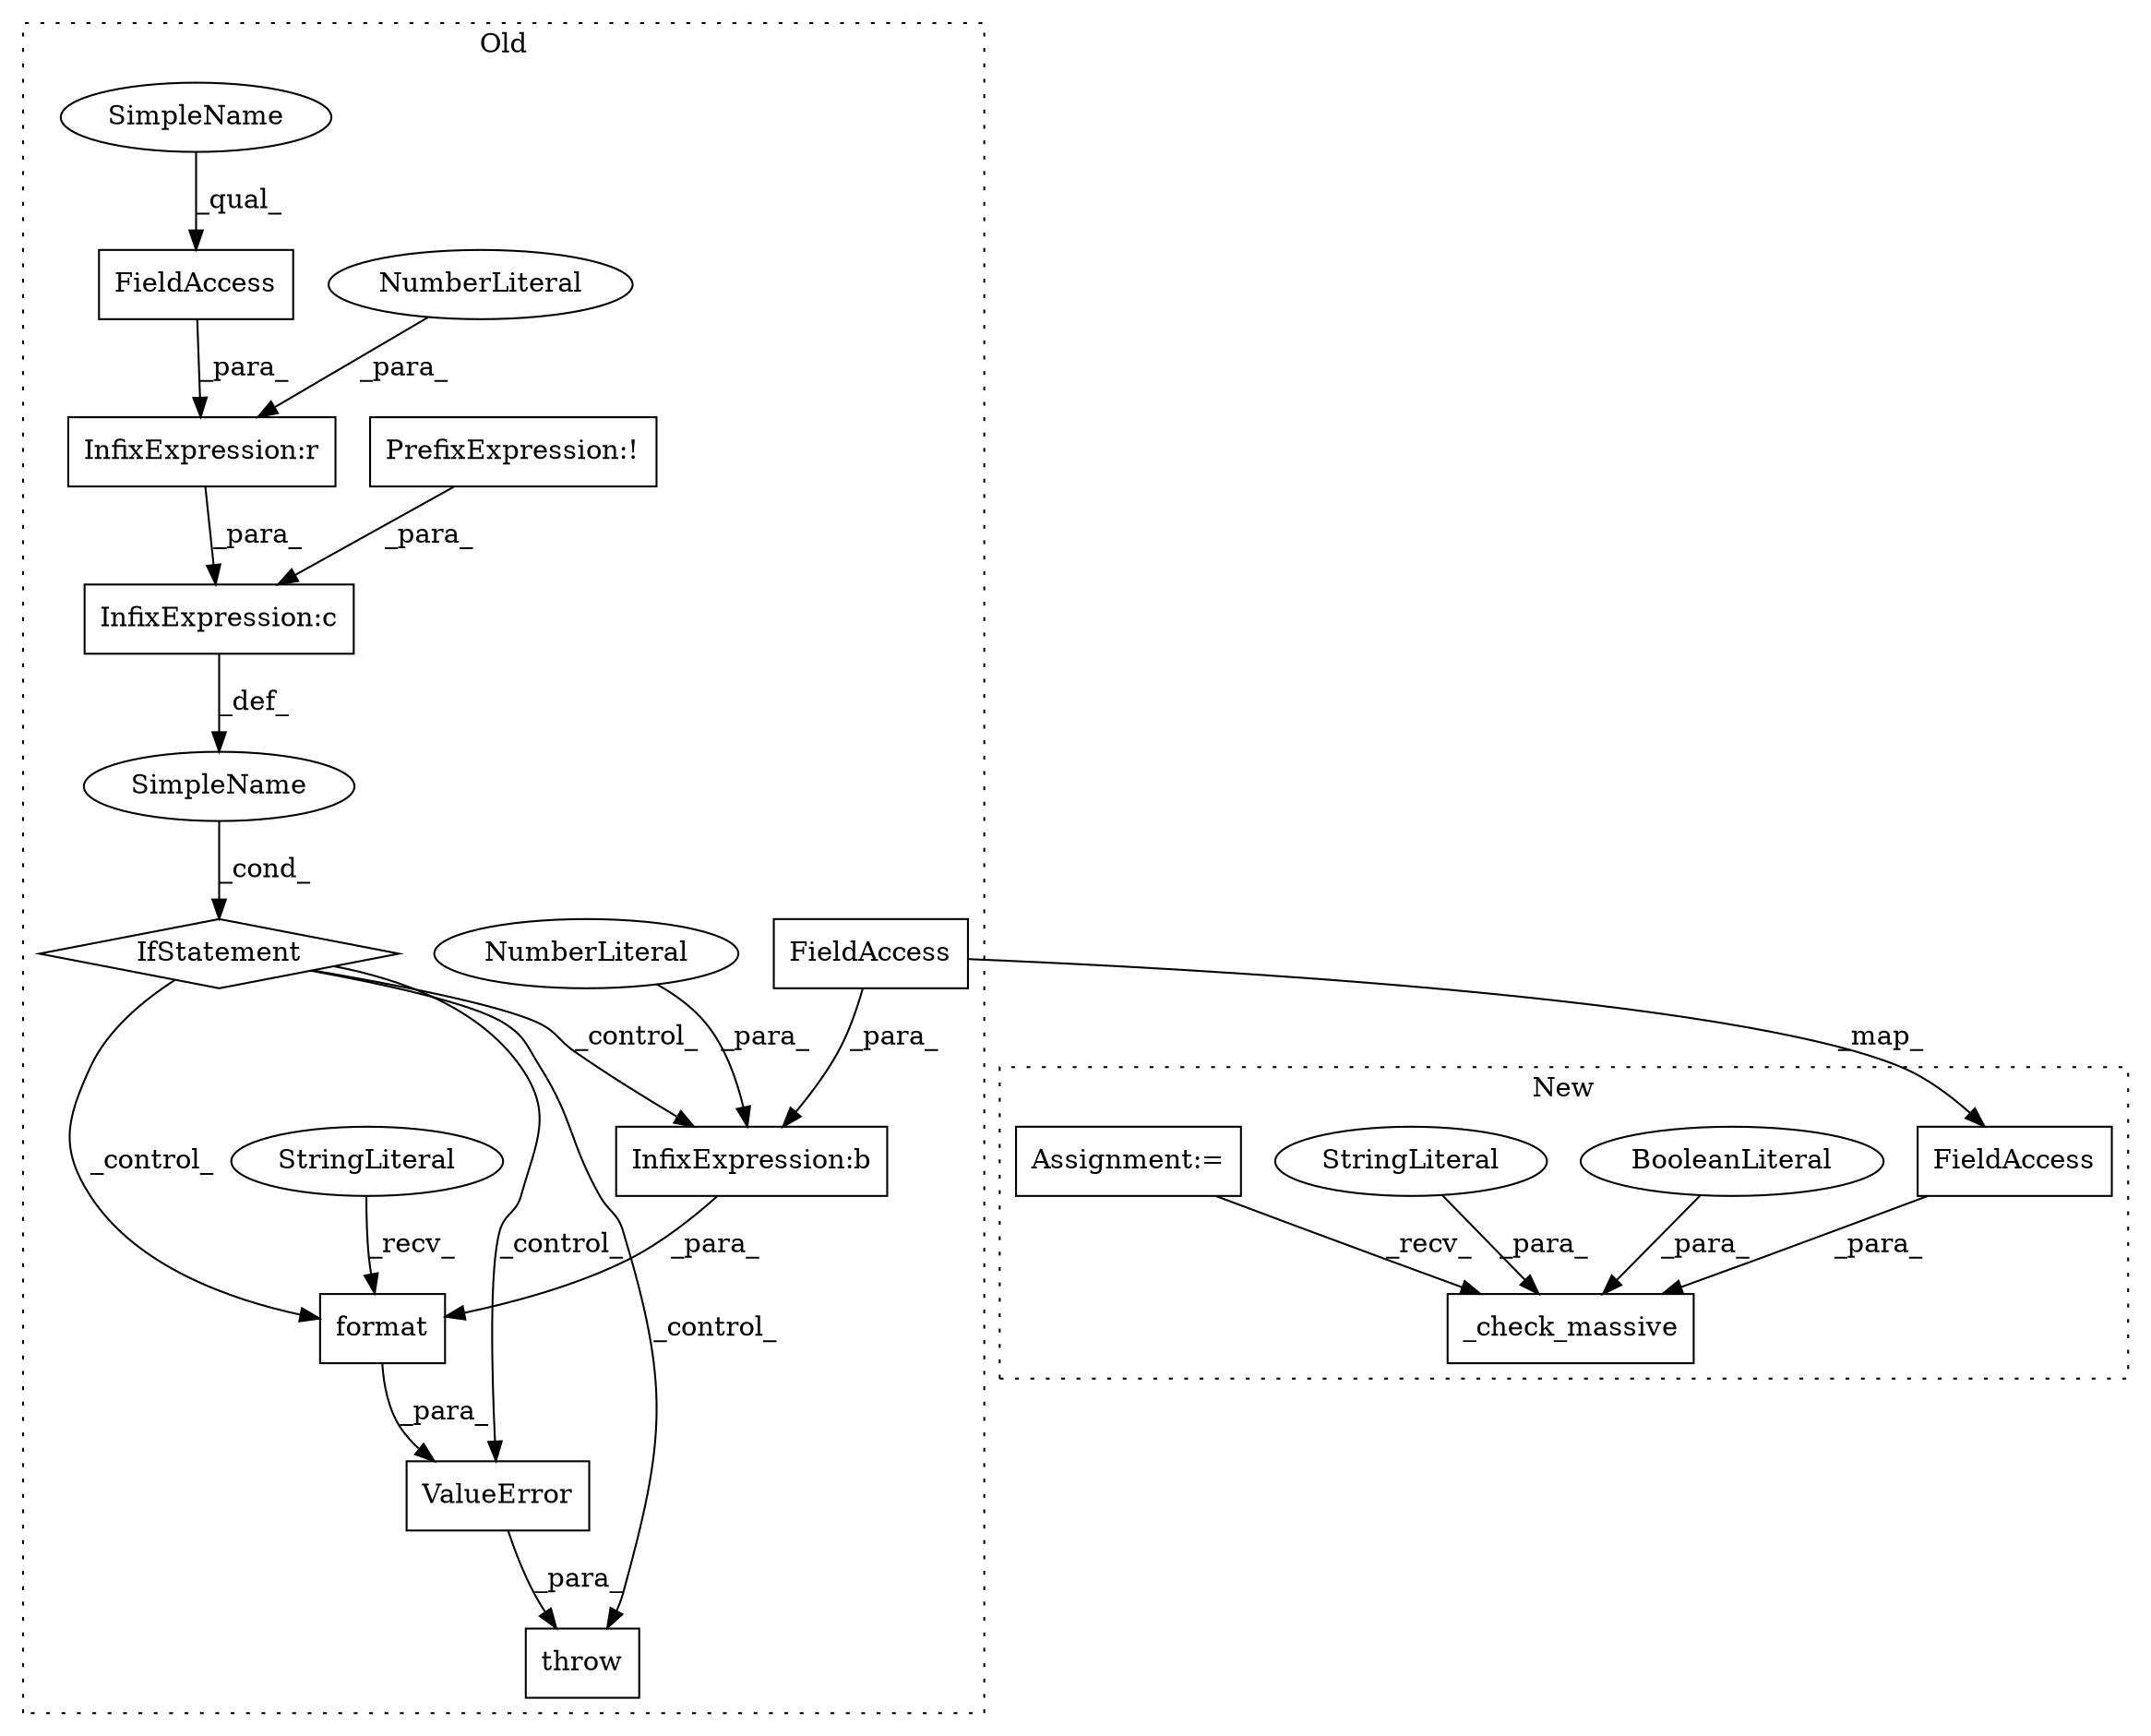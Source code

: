 digraph G {
subgraph cluster0 {
1 [label="IfStatement" a="25" s="6360,6398" l="4,2" shape="diamond"];
3 [label="SimpleName" a="42" s="" l="" shape="ellipse"];
4 [label="throw" a="53" s="6408" l="6" shape="box"];
5 [label="PrefixExpression:!" a="38" s="6390" l="1" shape="box"];
6 [label="InfixExpression:b" a="27" s="6560" l="3" shape="box"];
7 [label="InfixExpression:r" a="27" s="6380" l="3" shape="box"];
8 [label="NumberLiteral" a="34" s="6559" l="1" shape="ellipse"];
9 [label="NumberLiteral" a="34" s="6383" l="2" shape="ellipse"];
10 [label="InfixExpression:c" a="27" s="6386" l="4" shape="box"];
11 [label="FieldAccess" a="22" s="6365" l="15" shape="box"];
12 [label="format" a="32" s="6552,6578" l="7,1" shape="box"];
13 [label="FieldAccess" a="22" s="6563" l="15" shape="box"];
16 [label="ValueError" a="32" s="6414,6579" l="11,1" shape="box"];
19 [label="StringLiteral" a="45" s="6425" l="126" shape="ellipse"];
20 [label="SimpleName" a="42" s="6365" l="4" shape="ellipse"];
label = "Old";
style="dotted";
}
subgraph cluster1 {
2 [label="_check_massive" a="32" s="6395,6450" l="15,1" shape="box"];
14 [label="FieldAccess" a="22" s="6427" l="15" shape="box"];
15 [label="BooleanLiteral" a="9" s="6422" l="4" shape="ellipse"];
17 [label="StringLiteral" a="45" s="6410" l="11" shape="ellipse"];
18 [label="Assignment:=" a="7" s="6364" l="12" shape="box"];
label = "New";
style="dotted";
}
1 -> 6 [label="_control_"];
1 -> 4 [label="_control_"];
1 -> 16 [label="_control_"];
1 -> 12 [label="_control_"];
3 -> 1 [label="_cond_"];
5 -> 10 [label="_para_"];
6 -> 12 [label="_para_"];
7 -> 10 [label="_para_"];
8 -> 6 [label="_para_"];
9 -> 7 [label="_para_"];
10 -> 3 [label="_def_"];
11 -> 7 [label="_para_"];
12 -> 16 [label="_para_"];
13 -> 6 [label="_para_"];
13 -> 14 [label="_map_"];
14 -> 2 [label="_para_"];
15 -> 2 [label="_para_"];
16 -> 4 [label="_para_"];
17 -> 2 [label="_para_"];
18 -> 2 [label="_recv_"];
19 -> 12 [label="_recv_"];
20 -> 11 [label="_qual_"];
}